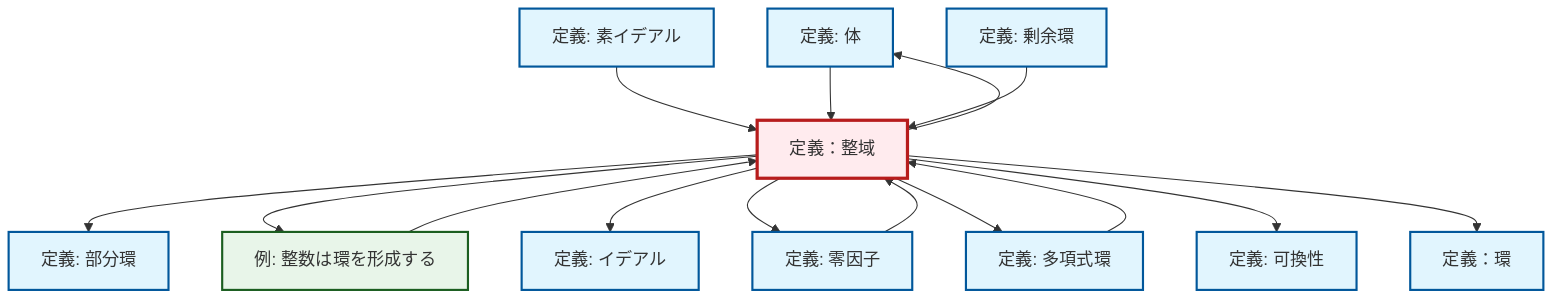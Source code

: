 graph TD
    classDef definition fill:#e1f5fe,stroke:#01579b,stroke-width:2px
    classDef theorem fill:#f3e5f5,stroke:#4a148c,stroke-width:2px
    classDef axiom fill:#fff3e0,stroke:#e65100,stroke-width:2px
    classDef example fill:#e8f5e9,stroke:#1b5e20,stroke-width:2px
    classDef current fill:#ffebee,stroke:#b71c1c,stroke-width:3px
    def-field["定義: 体"]:::definition
    def-prime-ideal["定義: 素イデアル"]:::definition
    def-ring["定義：環"]:::definition
    def-commutativity["定義: 可換性"]:::definition
    def-subring["定義: 部分環"]:::definition
    def-zero-divisor["定義: 零因子"]:::definition
    def-ideal["定義: イデアル"]:::definition
    def-quotient-ring["定義: 剰余環"]:::definition
    ex-integers-ring["例: 整数は環を形成する"]:::example
    def-integral-domain["定義：整域"]:::definition
    def-polynomial-ring["定義: 多項式環"]:::definition
    def-prime-ideal --> def-integral-domain
    def-integral-domain --> def-subring
    def-polynomial-ring --> def-integral-domain
    def-integral-domain --> ex-integers-ring
    def-field --> def-integral-domain
    ex-integers-ring --> def-integral-domain
    def-integral-domain --> def-ideal
    def-integral-domain --> def-field
    def-integral-domain --> def-zero-divisor
    def-integral-domain --> def-polynomial-ring
    def-zero-divisor --> def-integral-domain
    def-quotient-ring --> def-integral-domain
    def-integral-domain --> def-commutativity
    def-integral-domain --> def-ring
    class def-integral-domain current